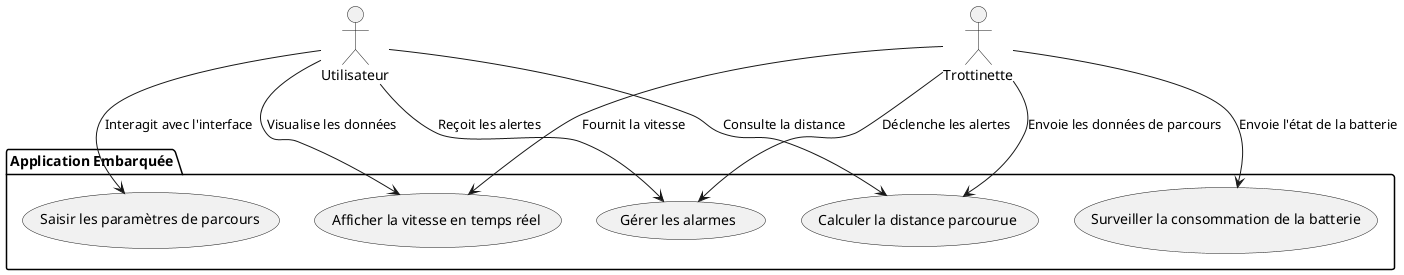 @startuml trottinette_diagram
actor Utilisateur
actor Trottinette
package "Application Embarquée" {
    usecase "Saisir les paramètres de parcours" as U1
    usecase "Afficher la vitesse en temps réel" as U2
    usecase "Calculer la distance parcourue" as U3
    usecase "Surveiller la consommation de la batterie" as U4
    usecase "Gérer les alarmes" as U5
}

Utilisateur --> U1 : "Interagit avec l'interface"
Utilisateur --> U2 : "Visualise les données"
Utilisateur --> U3 : "Consulte la distance"
Utilisateur --> U5 : "Reçoit les alertes"

Trottinette --> U2 : "Fournit la vitesse"
Trottinette --> U3 : "Envoie les données de parcours"
Trottinette --> U4 : "Envoie l'état de la batterie"
Trottinette --> U5 : "Déclenche les alertes"

@enduml
